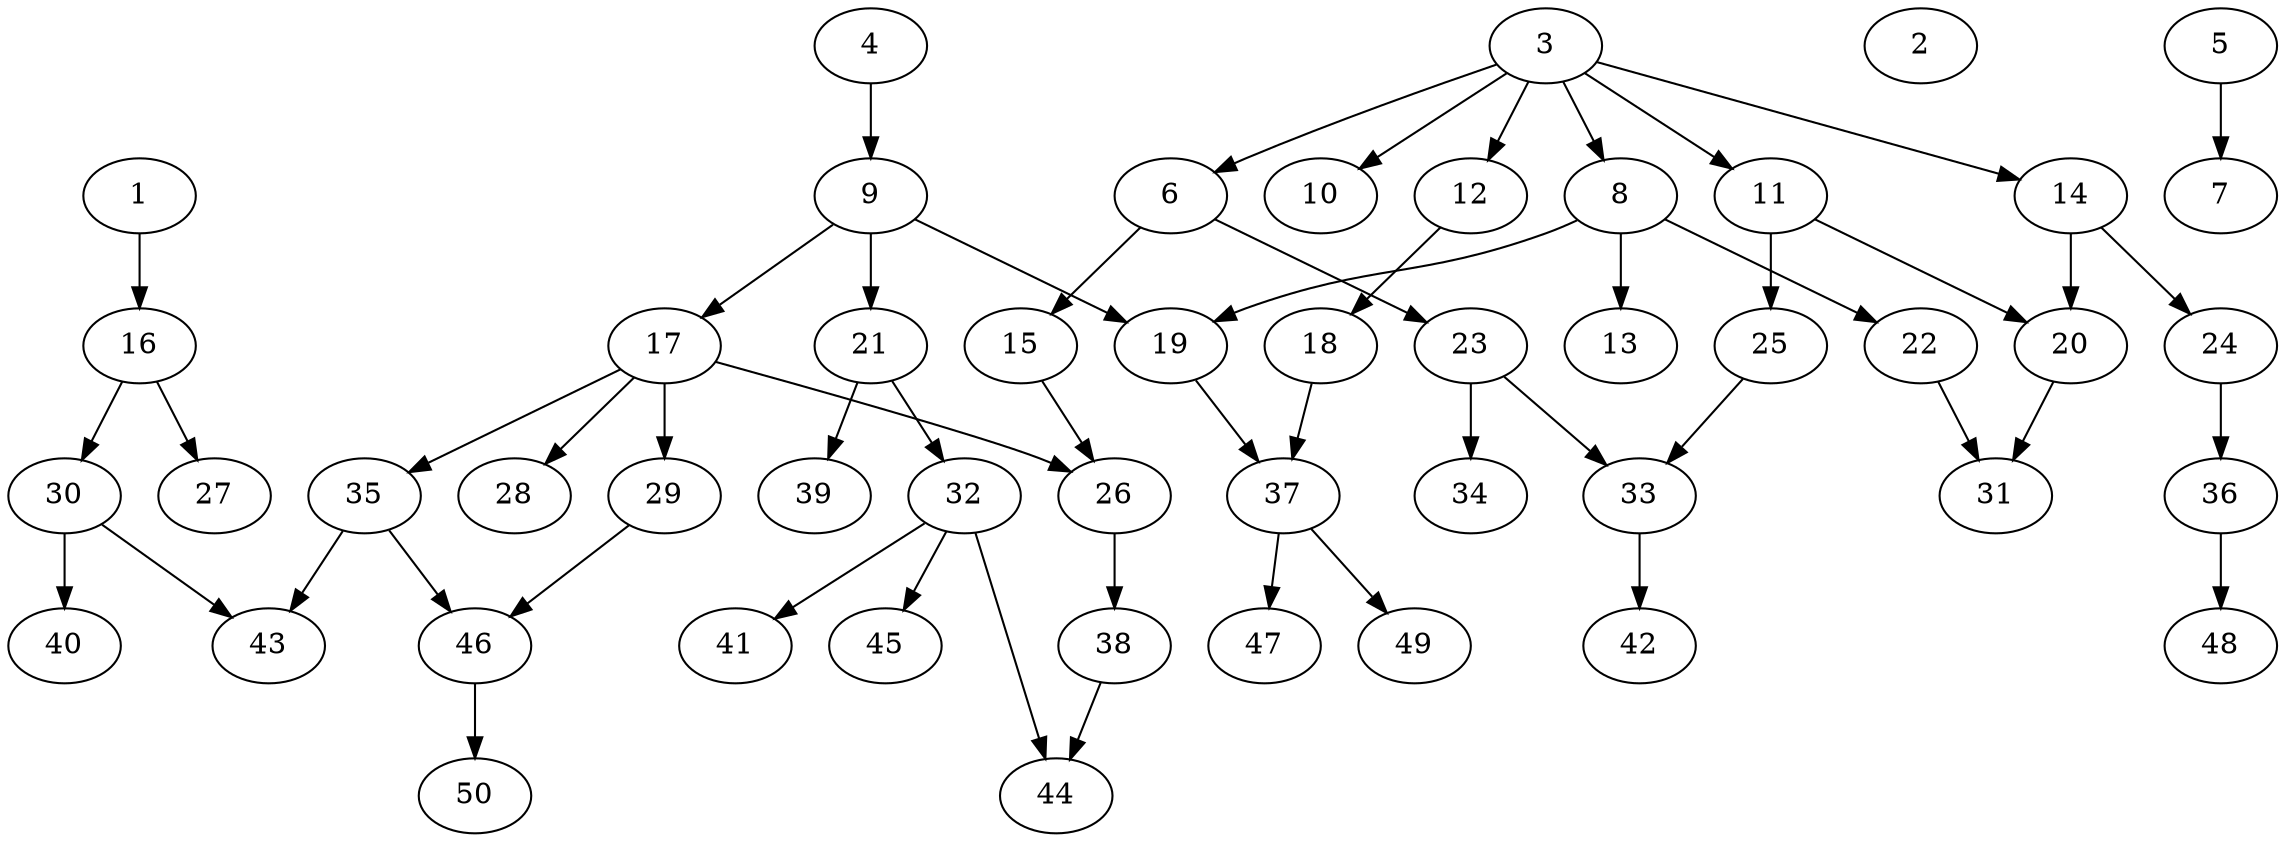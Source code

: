 // DAG automatically generated by daggen at Tue Jul 18 11:30:58 2017
// ./daggen --dot -n 50 --fat 0.5 --regular 0.8 --density 0.2 --jump 2 
digraph G {
  1 [size="24813343041", alpha="0.07"]
  1 -> 16 [size ="838860800"]
  2 [size="1073741824000", alpha="0.14"]
  3 [size="368293445632", alpha="0.15"]
  3 -> 6 [size ="411041792"]
  3 -> 8 [size ="411041792"]
  3 -> 10 [size ="411041792"]
  3 -> 11 [size ="411041792"]
  3 -> 12 [size ="411041792"]
  3 -> 14 [size ="411041792"]
  4 [size="7336968294", alpha="0.01"]
  4 -> 9 [size ="134217728"]
  5 [size="231928233984", alpha="0.10"]
  5 -> 7 [size ="301989888"]
  6 [size="8435684945", alpha="0.10"]
  6 -> 15 [size ="301989888"]
  6 -> 23 [size ="301989888"]
  7 [size="325672314463", alpha="0.06"]
  8 [size="31274263081", alpha="0.17"]
  8 -> 13 [size ="679477248"]
  8 -> 19 [size ="679477248"]
  8 -> 22 [size ="679477248"]
  9 [size="8589934592", alpha="0.01"]
  9 -> 17 [size ="33554432"]
  9 -> 19 [size ="33554432"]
  9 -> 21 [size ="33554432"]
  10 [size="14511737826", alpha="0.16"]
  11 [size="246379703843", alpha="0.17"]
  11 -> 20 [size ="301989888"]
  11 -> 25 [size ="301989888"]
  12 [size="1270830401", alpha="0.15"]
  12 -> 18 [size ="134217728"]
  13 [size="134217728000", alpha="0.18"]
  14 [size="202026920112", alpha="0.13"]
  14 -> 20 [size ="134217728"]
  14 -> 24 [size ="134217728"]
  15 [size="29263083703", alpha="0.16"]
  15 -> 26 [size ="838860800"]
  16 [size="28991029248", alpha="0.04"]
  16 -> 27 [size ="75497472"]
  16 -> 30 [size ="75497472"]
  17 [size="4006545502", alpha="0.08"]
  17 -> 26 [size ="75497472"]
  17 -> 28 [size ="75497472"]
  17 -> 29 [size ="75497472"]
  17 -> 35 [size ="75497472"]
  18 [size="7831921020", alpha="0.07"]
  18 -> 37 [size ="679477248"]
  19 [size="377184732180", alpha="0.15"]
  19 -> 37 [size ="301989888"]
  20 [size="154533898168", alpha="0.03"]
  20 -> 31 [size ="536870912"]
  21 [size="1165575145487", alpha="0.04"]
  21 -> 32 [size ="838860800"]
  21 -> 39 [size ="838860800"]
  22 [size="501929217348", alpha="0.14"]
  22 -> 31 [size ="536870912"]
  23 [size="41642195422", alpha="0.03"]
  23 -> 33 [size ="838860800"]
  23 -> 34 [size ="838860800"]
  24 [size="549755813888", alpha="0.19"]
  24 -> 36 [size ="536870912"]
  25 [size="1073741824000", alpha="0.16"]
  25 -> 33 [size ="838860800"]
  26 [size="549755813888", alpha="0.04"]
  26 -> 38 [size ="536870912"]
  27 [size="3204477056", alpha="0.01"]
  28 [size="7712205841", alpha="0.06"]
  29 [size="3291148547", alpha="0.01"]
  29 -> 46 [size ="134217728"]
  30 [size="782757789696", alpha="0.15"]
  30 -> 40 [size ="679477248"]
  30 -> 43 [size ="679477248"]
  31 [size="19493857966", alpha="0.15"]
  32 [size="231928233984", alpha="0.10"]
  32 -> 41 [size ="301989888"]
  32 -> 44 [size ="301989888"]
  32 -> 45 [size ="301989888"]
  33 [size="276728264124", alpha="0.13"]
  33 -> 42 [size ="838860800"]
  34 [size="368293445632", alpha="0.18"]
  35 [size="28662276794", alpha="0.00"]
  35 -> 43 [size ="536870912"]
  35 -> 46 [size ="536870912"]
  36 [size="2272336596", alpha="0.13"]
  36 -> 48 [size ="134217728"]
  37 [size="375782144943", alpha="0.05"]
  37 -> 47 [size ="301989888"]
  37 -> 49 [size ="301989888"]
  38 [size="26036204257", alpha="0.00"]
  38 -> 44 [size ="33554432"]
  39 [size="40991606569", alpha="0.06"]
  40 [size="28991029248", alpha="0.03"]
  41 [size="4742338154", alpha="0.04"]
  42 [size="312256387892", alpha="0.03"]
  43 [size="1965004750", alpha="0.15"]
  44 [size="2404168647", alpha="0.13"]
  45 [size="799980795", alpha="0.03"]
  46 [size="17797512579", alpha="0.07"]
  46 -> 50 [size ="301989888"]
  47 [size="41565201665", alpha="0.01"]
  48 [size="231928233984", alpha="0.01"]
  49 [size="459262154147", alpha="0.20"]
  50 [size="231928233984", alpha="0.19"]
}
